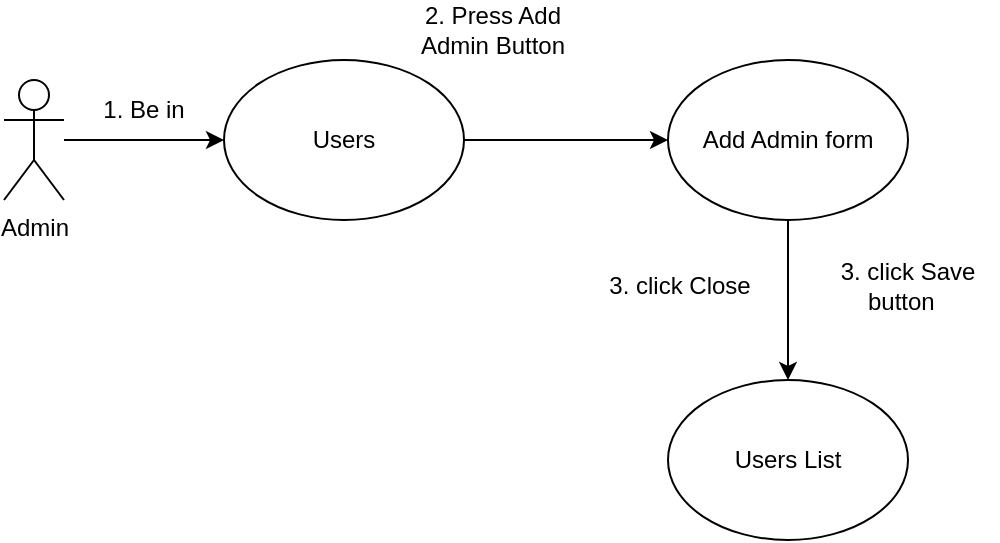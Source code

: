 <mxfile version="21.6.1" type="google">
  <diagram id="ASh3UsHFkmxA-TOTyOjV" name="Page-1">
    <mxGraphModel grid="1" page="1" gridSize="10" guides="1" tooltips="1" connect="1" arrows="1" fold="1" pageScale="1" pageWidth="827" pageHeight="1169" math="0" shadow="0">
      <root>
        <mxCell id="0" />
        <mxCell id="1" parent="0" />
        <mxCell id="QcUXpb_GQ7igvXcguA_p-1" style="edgeStyle=orthogonalEdgeStyle;rounded=0;orthogonalLoop=1;jettySize=auto;html=1;entryX=0;entryY=0.5;entryDx=0;entryDy=0;" edge="1" parent="1" source="QcUXpb_GQ7igvXcguA_p-2" target="QcUXpb_GQ7igvXcguA_p-4">
          <mxGeometry relative="1" as="geometry" />
        </mxCell>
        <mxCell id="QcUXpb_GQ7igvXcguA_p-2" value="Admin" style="shape=umlActor;verticalLabelPosition=bottom;verticalAlign=top;html=1;outlineConnect=0;" vertex="1" parent="1">
          <mxGeometry x="7" y="350" width="30" height="60" as="geometry" />
        </mxCell>
        <mxCell id="QcUXpb_GQ7igvXcguA_p-3" style="edgeStyle=orthogonalEdgeStyle;rounded=0;orthogonalLoop=1;jettySize=auto;html=1;entryX=0;entryY=0.5;entryDx=0;entryDy=0;" edge="1" parent="1" source="QcUXpb_GQ7igvXcguA_p-4" target="QcUXpb_GQ7igvXcguA_p-6">
          <mxGeometry relative="1" as="geometry" />
        </mxCell>
        <mxCell id="QcUXpb_GQ7igvXcguA_p-4" value="Users" style="ellipse;whiteSpace=wrap;html=1;" vertex="1" parent="1">
          <mxGeometry x="117" y="340" width="120" height="80" as="geometry" />
        </mxCell>
        <mxCell id="h11HXQlQABjswMAYKpN1-5" style="edgeStyle=orthogonalEdgeStyle;rounded=0;orthogonalLoop=1;jettySize=auto;html=1;exitX=0.5;exitY=1;exitDx=0;exitDy=0;entryX=0.5;entryY=0;entryDx=0;entryDy=0;" edge="1" parent="1" source="QcUXpb_GQ7igvXcguA_p-6" target="h11HXQlQABjswMAYKpN1-4">
          <mxGeometry relative="1" as="geometry" />
        </mxCell>
        <mxCell id="QcUXpb_GQ7igvXcguA_p-6" value="&lt;font face=&quot;helvetica&quot;&gt;Add Admin form&lt;/font&gt;" style="ellipse;whiteSpace=wrap;html=1;" vertex="1" parent="1">
          <mxGeometry x="339" y="340" width="120" height="80" as="geometry" />
        </mxCell>
        <mxCell id="QcUXpb_GQ7igvXcguA_p-8" value="1. Be in" style="text;html=1;strokeColor=none;fillColor=none;align=center;verticalAlign=middle;whiteSpace=wrap;rounded=0;" vertex="1" parent="1">
          <mxGeometry x="47" y="350" width="60" height="30" as="geometry" />
        </mxCell>
        <mxCell id="QcUXpb_GQ7igvXcguA_p-9" value="2.&amp;nbsp;Press Add Admin Button" style="text;html=1;strokeColor=none;fillColor=none;align=center;verticalAlign=middle;whiteSpace=wrap;rounded=0;" vertex="1" parent="1">
          <mxGeometry x="210" y="310" width="83" height="30" as="geometry" />
        </mxCell>
        <mxCell id="2dzcT3Fbx4GeL5gT_WKq-3" value="3. click Save button&amp;nbsp;&amp;nbsp;" style="text;html=1;strokeColor=none;fillColor=none;align=center;verticalAlign=middle;whiteSpace=wrap;rounded=0;" vertex="1" parent="1">
          <mxGeometry x="414" y="430" width="90" height="45" as="geometry" />
        </mxCell>
        <mxCell id="h11HXQlQABjswMAYKpN1-3" value="3. click Close" style="text;html=1;strokeColor=none;fillColor=none;align=center;verticalAlign=middle;whiteSpace=wrap;rounded=0;" vertex="1" parent="1">
          <mxGeometry x="300" y="430" width="90" height="45" as="geometry" />
        </mxCell>
        <mxCell id="h11HXQlQABjswMAYKpN1-4" value="&lt;font face=&quot;helvetica&quot;&gt;Users List&lt;/font&gt;" style="ellipse;whiteSpace=wrap;html=1;" vertex="1" parent="1">
          <mxGeometry x="339" y="500" width="120" height="80" as="geometry" />
        </mxCell>
      </root>
    </mxGraphModel>
  </diagram>
</mxfile>

